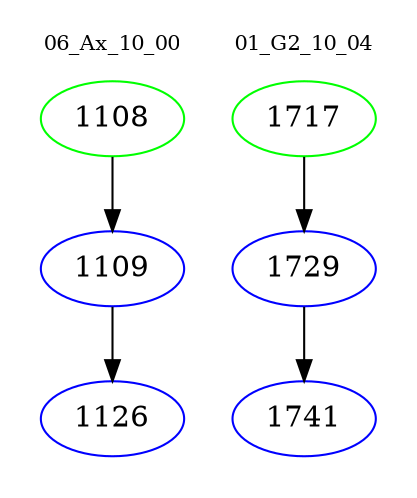 digraph{
subgraph cluster_0 {
color = white
label = "06_Ax_10_00";
fontsize=10;
T0_1108 [label="1108", color="green"]
T0_1108 -> T0_1109 [color="black"]
T0_1109 [label="1109", color="blue"]
T0_1109 -> T0_1126 [color="black"]
T0_1126 [label="1126", color="blue"]
}
subgraph cluster_1 {
color = white
label = "01_G2_10_04";
fontsize=10;
T1_1717 [label="1717", color="green"]
T1_1717 -> T1_1729 [color="black"]
T1_1729 [label="1729", color="blue"]
T1_1729 -> T1_1741 [color="black"]
T1_1741 [label="1741", color="blue"]
}
}

